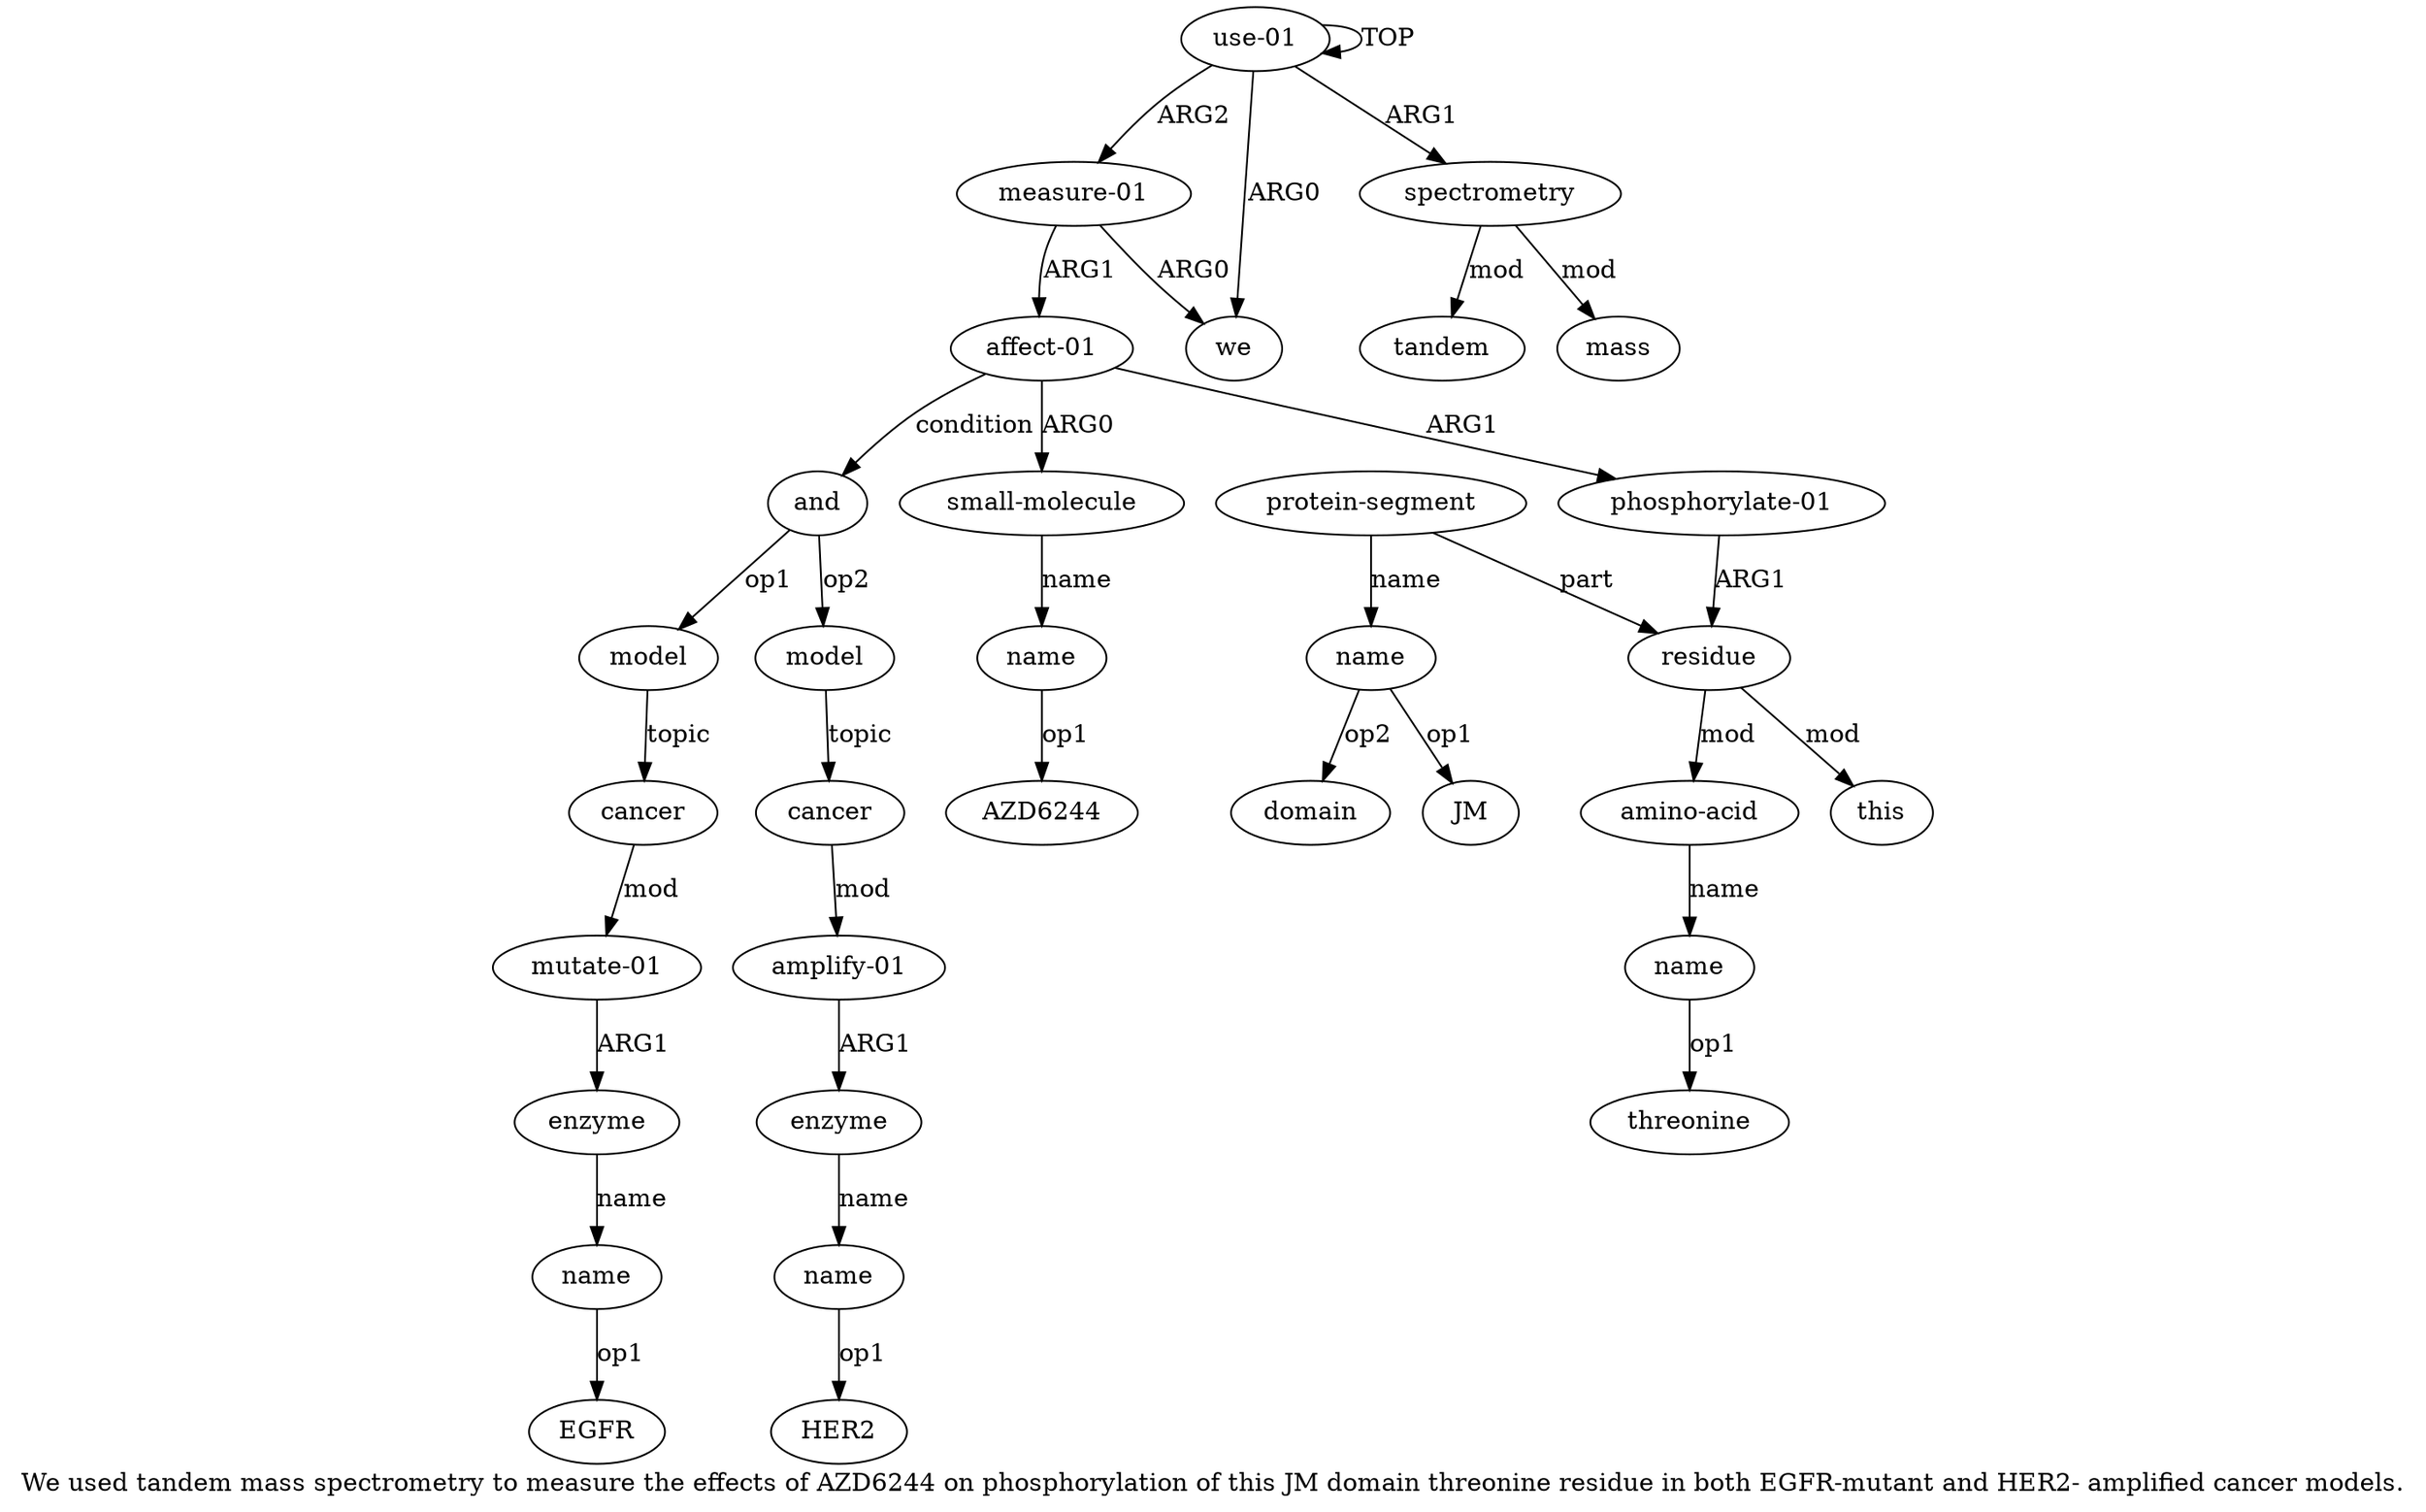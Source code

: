 digraph  {
	graph [label="We used tandem mass spectrometry to measure the effects of AZD6244 on phosphorylation of this JM domain threonine residue in both \
EGFR-mutant and HER2- amplified cancer models."];
	node [label="\N"];
	a20	 [color=black,
		gold_ind=20,
		gold_label=enzyme,
		label=enzyme,
		test_ind=20,
		test_label=enzyme];
	a21	 [color=black,
		gold_ind=21,
		gold_label=name,
		label=name,
		test_ind=21,
		test_label=name];
	a20 -> a21 [key=0,
	color=black,
	gold_label=name,
	label=name,
	test_label=name];
"a21 EGFR" [color=black,
	gold_ind=-1,
	gold_label=EGFR,
	label=EGFR,
	test_ind=-1,
	test_label=EGFR];
a21 -> "a21 EGFR" [key=0,
color=black,
gold_label=op1,
label=op1,
test_label=op1];
a22 [color=black,
gold_ind=22,
gold_label=model,
label=model,
test_ind=22,
test_label=model];
a23 [color=black,
gold_ind=23,
gold_label=cancer,
label=cancer,
test_ind=23,
test_label=cancer];
a22 -> a23 [key=0,
color=black,
gold_label=topic,
label=topic,
test_label=topic];
a24 [color=black,
gold_ind=24,
gold_label="amplify-01",
label="amplify-01",
test_ind=24,
test_label="amplify-01"];
a23 -> a24 [key=0,
color=black,
gold_label=mod,
label=mod,
test_label=mod];
a25 [color=black,
gold_ind=25,
gold_label=enzyme,
label=enzyme,
test_ind=25,
test_label=enzyme];
a24 -> a25 [key=0,
color=black,
gold_label=ARG1,
label=ARG1,
test_label=ARG1];
a26 [color=black,
gold_ind=26,
gold_label=name,
label=name,
test_ind=26,
test_label=name];
a25 -> a26 [key=0,
color=black,
gold_label=name,
label=name,
test_label=name];
"a26 HER2" [color=black,
gold_ind=-1,
gold_label=HER2,
label=HER2,
test_ind=-1,
test_label=HER2];
a26 -> "a26 HER2" [key=0,
color=black,
gold_label=op1,
label=op1,
test_label=op1];
"a12 threonine" [color=black,
gold_ind=-1,
gold_label=threonine,
label=threonine,
test_ind=-1,
test_label=threonine];
"a14 JM" [color=black,
gold_ind=-1,
gold_label=JM,
label=JM,
test_ind=-1,
test_label=JM];
a15 [color=black,
gold_ind=15,
gold_label=this,
label=this,
test_ind=15,
test_label=this];
a14 [color=black,
gold_ind=14,
gold_label=name,
label=name,
test_ind=14,
test_label=name];
a14 -> "a14 JM" [key=0,
color=black,
gold_label=op1,
label=op1,
test_label=op1];
"a14 domain" [color=black,
gold_ind=-1,
gold_label=domain,
label=domain,
test_ind=-1,
test_label=domain];
a14 -> "a14 domain" [key=0,
color=black,
gold_label=op2,
label=op2,
test_label=op2];
a17 [color=black,
gold_ind=17,
gold_label=model,
label=model,
test_ind=17,
test_label=model];
a18 [color=black,
gold_ind=18,
gold_label=cancer,
label=cancer,
test_ind=18,
test_label=cancer];
a17 -> a18 [key=0,
color=black,
gold_label=topic,
label=topic,
test_label=topic];
a16 [color=black,
gold_ind=16,
gold_label=and,
label=and,
test_ind=16,
test_label=and];
a16 -> a22 [key=0,
color=black,
gold_label=op2,
label=op2,
test_label=op2];
a16 -> a17 [key=0,
color=black,
gold_label=op1,
label=op1,
test_label=op1];
a11 [color=black,
gold_ind=11,
gold_label="amino-acid",
label="amino-acid",
test_ind=11,
test_label="amino-acid"];
a12 [color=black,
gold_ind=12,
gold_label=name,
label=name,
test_ind=12,
test_label=name];
a11 -> a12 [key=0,
color=black,
gold_label=name,
label=name,
test_label=name];
a10 [color=black,
gold_ind=10,
gold_label=residue,
label=residue,
test_ind=10,
test_label=residue];
a10 -> a15 [key=0,
color=black,
gold_label=mod,
label=mod,
test_label=mod];
a10 -> a11 [key=0,
color=black,
gold_label=mod,
label=mod,
test_label=mod];
a13 [color=black,
gold_ind=13,
gold_label="protein-segment",
label="protein-segment",
test_ind=13,
test_label="protein-segment"];
a13 -> a14 [key=0,
color=black,
gold_label=name,
label=name,
test_label=name];
a13 -> a10 [key=0,
color=black,
gold_label=part,
label=part,
test_label=part];
a12 -> "a12 threonine" [key=0,
color=black,
gold_label=op1,
label=op1,
test_label=op1];
a19 [color=black,
gold_ind=19,
gold_label="mutate-01",
label="mutate-01",
test_ind=19,
test_label="mutate-01"];
a19 -> a20 [key=0,
color=black,
gold_label=ARG1,
label=ARG1,
test_label=ARG1];
a18 -> a19 [key=0,
color=black,
gold_label=mod,
label=mod,
test_label=mod];
a1 [color=black,
gold_ind=1,
gold_label=we,
label=we,
test_ind=1,
test_label=we];
a0 [color=black,
gold_ind=0,
gold_label="use-01",
label="use-01",
test_ind=0,
test_label="use-01"];
a0 -> a1 [key=0,
color=black,
gold_label=ARG0,
label=ARG0,
test_label=ARG0];
a0 -> a0 [key=0,
color=black,
gold_label=TOP,
label=TOP,
test_label=TOP];
a2 [color=black,
gold_ind=2,
gold_label=spectrometry,
label=spectrometry,
test_ind=2,
test_label=spectrometry];
a0 -> a2 [key=0,
color=black,
gold_label=ARG1,
label=ARG1,
test_label=ARG1];
a5 [color=black,
gold_ind=5,
gold_label="measure-01",
label="measure-01",
test_ind=5,
test_label="measure-01"];
a0 -> a5 [key=0,
color=black,
gold_label=ARG2,
label=ARG2,
test_label=ARG2];
a3 [color=black,
gold_ind=3,
gold_label=mass,
label=mass,
test_ind=3,
test_label=mass];
a2 -> a3 [key=0,
color=black,
gold_label=mod,
label=mod,
test_label=mod];
a4 [color=black,
gold_ind=4,
gold_label=tandem,
label=tandem,
test_ind=4,
test_label=tandem];
a2 -> a4 [key=0,
color=black,
gold_label=mod,
label=mod,
test_label=mod];
a5 -> a1 [key=0,
color=black,
gold_label=ARG0,
label=ARG0,
test_label=ARG0];
a6 [color=black,
gold_ind=6,
gold_label="affect-01",
label="affect-01",
test_ind=6,
test_label="affect-01"];
a5 -> a6 [key=0,
color=black,
gold_label=ARG1,
label=ARG1,
test_label=ARG1];
a7 [color=black,
gold_ind=7,
gold_label="small-molecule",
label="small-molecule",
test_ind=7,
test_label="small-molecule"];
a8 [color=black,
gold_ind=8,
gold_label=name,
label=name,
test_ind=8,
test_label=name];
a7 -> a8 [key=0,
color=black,
gold_label=name,
label=name,
test_label=name];
a6 -> a16 [key=0,
color=black,
gold_label=condition,
label=condition,
test_label=condition];
a6 -> a7 [key=0,
color=black,
gold_label=ARG0,
label=ARG0,
test_label=ARG0];
a9 [color=black,
gold_ind=9,
gold_label="phosphorylate-01",
label="phosphorylate-01",
test_ind=9,
test_label="phosphorylate-01"];
a6 -> a9 [key=0,
color=black,
gold_label=ARG1,
label=ARG1,
test_label=ARG1];
a9 -> a10 [key=0,
color=black,
gold_label=ARG1,
label=ARG1,
test_label=ARG1];
"a8 AZD6244" [color=black,
gold_ind=-1,
gold_label=AZD6244,
label=AZD6244,
test_ind=-1,
test_label=AZD6244];
a8 -> "a8 AZD6244" [key=0,
color=black,
gold_label=op1,
label=op1,
test_label=op1];
}

